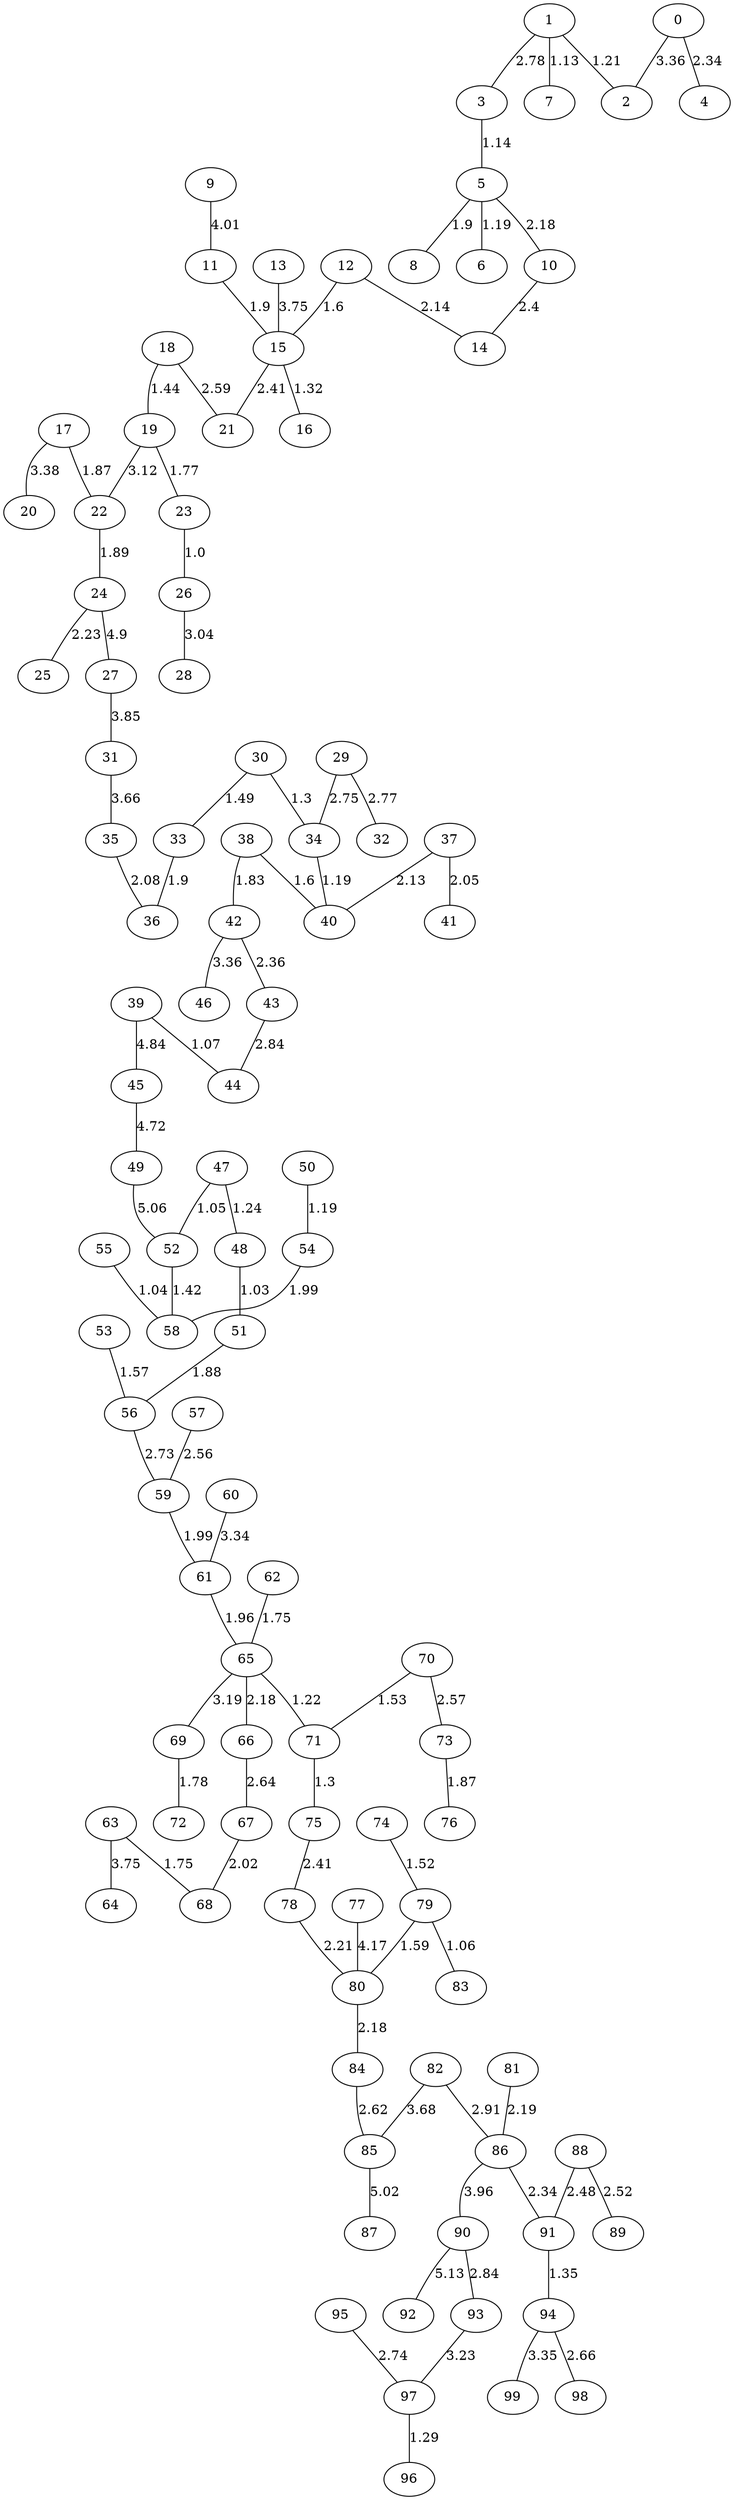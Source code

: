 graph G{
"94";
"44";
"30";
"64";
"46";
"76";
"5";
"86";
"59";
"91";
"25";
"96";
"4";
"17";
"61";
"7";
"34";
"11";
"71";
"45";
"53";
"22";
"16";
"56";
"1";
"75";
"67";
"9";
"26";
"81";
"73";
"49";
"13";
"19";
"20";
"66";
"82";
"35";
"41";
"93";
"40";
"74";
"84";
"24";
"83";
"88";
"55";
"52";
"62";
"36";
"43";
"21";
"65";
"14";
"39";
"2";
"32";
"92";
"70";
"58";
"42";
"51";
"87";
"97";
"63";
"57";
"37";
"78";
"29";
"6";
"69";
"90";
"54";
"10";
"95";
"18";
"31";
"72";
"77";
"85";
"23";
"60";
"15";
"99";
"3";
"68";
"0";
"8";
"89";
"48";
"98";
"27";
"47";
"79";
"12";
"38";
"28";
"80";
"33";
"50";
"23"--"26"[label="1.0"];
"48"--"51"[label="1.03"];
"55"--"58"[label="1.04"];
"47"--"52"[label="1.05"];
"79"--"83"[label="1.06"];
"39"--"44"[label="1.07"];
"1"--"7"[label="1.13"];
"3"--"5"[label="1.14"];
"50"--"54"[label="1.19"];
"34"--"40"[label="1.19"];
"5"--"6"[label="1.19"];
"1"--"2"[label="1.21"];
"65"--"71"[label="1.22"];
"47"--"48"[label="1.24"];
"97"--"96"[label="1.29"];
"71"--"75"[label="1.3"];
"30"--"34"[label="1.3"];
"15"--"16"[label="1.32"];
"91"--"94"[label="1.35"];
"52"--"58"[label="1.42"];
"18"--"19"[label="1.44"];
"30"--"33"[label="1.49"];
"74"--"79"[label="1.52"];
"70"--"71"[label="1.53"];
"53"--"56"[label="1.57"];
"79"--"80"[label="1.59"];
"12"--"15"[label="1.6"];
"38"--"40"[label="1.6"];
"63"--"68"[label="1.75"];
"62"--"65"[label="1.75"];
"19"--"23"[label="1.77"];
"69"--"72"[label="1.78"];
"38"--"42"[label="1.83"];
"17"--"22"[label="1.87"];
"73"--"76"[label="1.87"];
"51"--"56"[label="1.88"];
"22"--"24"[label="1.89"];
"33"--"36"[label="1.9"];
"5"--"8"[label="1.9"];
"11"--"15"[label="1.9"];
"61"--"65"[label="1.96"];
"54"--"58"[label="1.99"];
"59"--"61"[label="1.99"];
"67"--"68"[label="2.02"];
"37"--"41"[label="2.05"];
"35"--"36"[label="2.08"];
"37"--"40"[label="2.13"];
"12"--"14"[label="2.14"];
"65"--"66"[label="2.18"];
"80"--"84"[label="2.18"];
"5"--"10"[label="2.18"];
"81"--"86"[label="2.19"];
"78"--"80"[label="2.21"];
"24"--"25"[label="2.23"];
"86"--"91"[label="2.34"];
"0"--"4"[label="2.34"];
"42"--"43"[label="2.36"];
"10"--"14"[label="2.4"];
"15"--"21"[label="2.41"];
"75"--"78"[label="2.41"];
"88"--"91"[label="2.48"];
"88"--"89"[label="2.52"];
"57"--"59"[label="2.56"];
"70"--"73"[label="2.57"];
"18"--"21"[label="2.59"];
"84"--"85"[label="2.62"];
"66"--"67"[label="2.64"];
"94"--"98"[label="2.66"];
"56"--"59"[label="2.73"];
"95"--"97"[label="2.74"];
"29"--"34"[label="2.75"];
"29"--"32"[label="2.77"];
"1"--"3"[label="2.78"];
"43"--"44"[label="2.84"];
"90"--"93"[label="2.84"];
"82"--"86"[label="2.91"];
"26"--"28"[label="3.04"];
"19"--"22"[label="3.12"];
"65"--"69"[label="3.19"];
"93"--"97"[label="3.23"];
"60"--"61"[label="3.34"];
"94"--"99"[label="3.35"];
"42"--"46"[label="3.36"];
"0"--"2"[label="3.36"];
"17"--"20"[label="3.38"];
"31"--"35"[label="3.66"];
"82"--"85"[label="3.68"];
"13"--"15"[label="3.75"];
"63"--"64"[label="3.75"];
"27"--"31"[label="3.85"];
"86"--"90"[label="3.96"];
"9"--"11"[label="4.01"];
"77"--"80"[label="4.17"];
"45"--"49"[label="4.72"];
"39"--"45"[label="4.84"];
"24"--"27"[label="4.9"];
"85"--"87"[label="5.02"];
"49"--"52"[label="5.06"];
"90"--"92"[label="5.13"];
}
